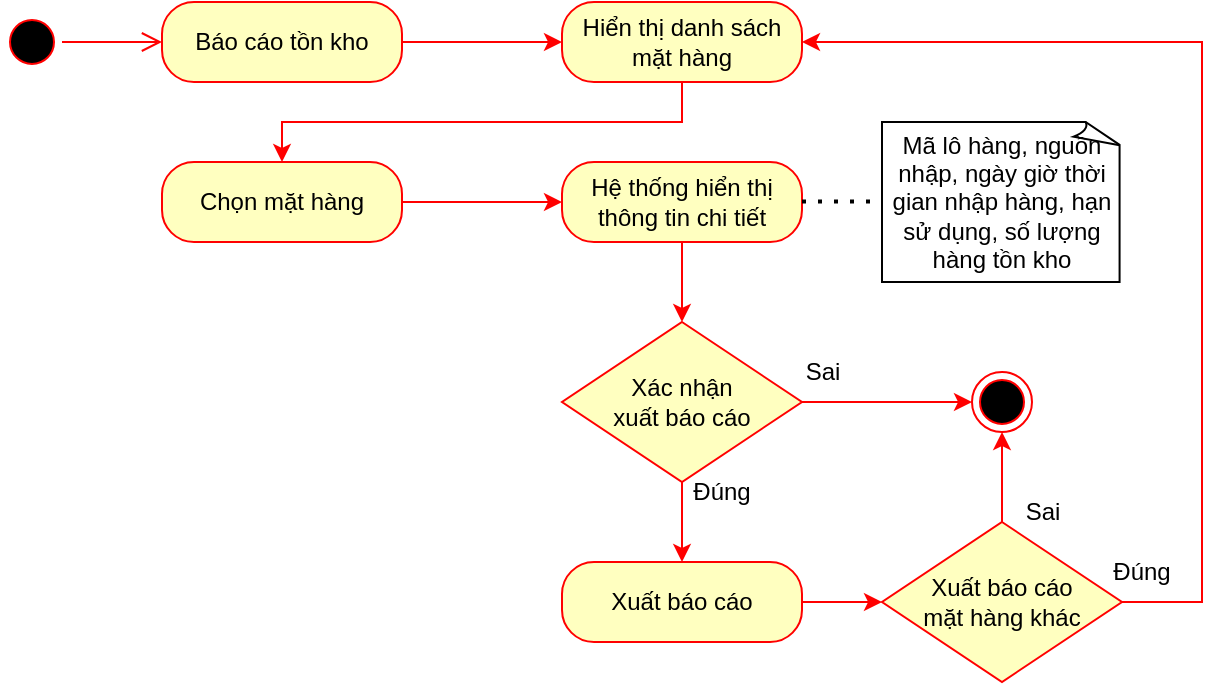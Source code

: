 <mxfile version="26.0.7">
  <diagram name="Page-1" id="pjLopgUQoMTeIaIfxZGK">
    <mxGraphModel dx="849" dy="363" grid="1" gridSize="10" guides="1" tooltips="1" connect="1" arrows="1" fold="1" page="1" pageScale="1" pageWidth="850" pageHeight="1100" math="0" shadow="0">
      <root>
        <mxCell id="0" />
        <mxCell id="1" parent="0" />
        <mxCell id="1CP6ehA5ngC1CQktgnU9-1" value="" style="ellipse;html=1;shape=startState;fillColor=#000000;strokeColor=#FF0000;" vertex="1" parent="1">
          <mxGeometry x="40" y="45" width="30" height="30" as="geometry" />
        </mxCell>
        <mxCell id="1CP6ehA5ngC1CQktgnU9-2" value="" style="edgeStyle=orthogonalEdgeStyle;html=1;verticalAlign=bottom;endArrow=open;endSize=8;strokeColor=#FF0000;rounded=0;entryX=0;entryY=0.5;entryDx=0;entryDy=0;" edge="1" source="1CP6ehA5ngC1CQktgnU9-1" parent="1" target="1CP6ehA5ngC1CQktgnU9-3">
          <mxGeometry relative="1" as="geometry">
            <mxPoint x="120" y="65" as="targetPoint" />
          </mxGeometry>
        </mxCell>
        <mxCell id="1CP6ehA5ngC1CQktgnU9-41" value="" style="edgeStyle=orthogonalEdgeStyle;rounded=0;orthogonalLoop=1;jettySize=auto;html=1;strokeColor=#FF0000;" edge="1" parent="1" source="1CP6ehA5ngC1CQktgnU9-3" target="1CP6ehA5ngC1CQktgnU9-4">
          <mxGeometry relative="1" as="geometry" />
        </mxCell>
        <mxCell id="1CP6ehA5ngC1CQktgnU9-3" value="Báo cáo tồn kho" style="rounded=1;whiteSpace=wrap;html=1;arcSize=40;fontColor=#000000;fillColor=#ffffc0;strokeColor=#FF0000;" vertex="1" parent="1">
          <mxGeometry x="120" y="40" width="120" height="40" as="geometry" />
        </mxCell>
        <mxCell id="1CP6ehA5ngC1CQktgnU9-19" style="edgeStyle=orthogonalEdgeStyle;rounded=0;orthogonalLoop=1;jettySize=auto;html=1;entryX=0.5;entryY=0;entryDx=0;entryDy=0;strokeColor=#FF0000;" edge="1" parent="1" source="1CP6ehA5ngC1CQktgnU9-4" target="1CP6ehA5ngC1CQktgnU9-5">
          <mxGeometry relative="1" as="geometry">
            <Array as="points">
              <mxPoint x="380" y="100" />
              <mxPoint x="180" y="100" />
            </Array>
          </mxGeometry>
        </mxCell>
        <mxCell id="1CP6ehA5ngC1CQktgnU9-4" value="Hiển thị danh sách mặt hàng" style="rounded=1;whiteSpace=wrap;html=1;arcSize=40;fontColor=#000000;fillColor=#ffffc0;strokeColor=#FF0000;" vertex="1" parent="1">
          <mxGeometry x="320" y="40" width="120" height="40" as="geometry" />
        </mxCell>
        <mxCell id="1CP6ehA5ngC1CQktgnU9-10" value="" style="edgeStyle=orthogonalEdgeStyle;rounded=0;orthogonalLoop=1;jettySize=auto;html=1;strokeColor=#FF0000;" edge="1" parent="1" source="1CP6ehA5ngC1CQktgnU9-5" target="1CP6ehA5ngC1CQktgnU9-6">
          <mxGeometry relative="1" as="geometry" />
        </mxCell>
        <mxCell id="1CP6ehA5ngC1CQktgnU9-5" value="Chọn mặt hàng" style="rounded=1;whiteSpace=wrap;html=1;arcSize=40;fontColor=#000000;fillColor=#ffffc0;strokeColor=#FF0000;" vertex="1" parent="1">
          <mxGeometry x="120" y="120" width="120" height="40" as="geometry" />
        </mxCell>
        <mxCell id="1CP6ehA5ngC1CQktgnU9-21" style="edgeStyle=orthogonalEdgeStyle;rounded=0;orthogonalLoop=1;jettySize=auto;html=1;entryX=0.5;entryY=0;entryDx=0;entryDy=0;strokeColor=#FF0000;" edge="1" parent="1" source="1CP6ehA5ngC1CQktgnU9-6" target="1CP6ehA5ngC1CQktgnU9-20">
          <mxGeometry relative="1" as="geometry">
            <Array as="points">
              <mxPoint x="380" y="190" />
              <mxPoint x="380" y="190" />
            </Array>
          </mxGeometry>
        </mxCell>
        <mxCell id="1CP6ehA5ngC1CQktgnU9-6" value="Hệ thống hiển thị thông tin chi tiết" style="rounded=1;whiteSpace=wrap;html=1;arcSize=40;fontColor=#000000;fillColor=#ffffc0;strokeColor=#FF0000;" vertex="1" parent="1">
          <mxGeometry x="320" y="120" width="120" height="40" as="geometry" />
        </mxCell>
        <mxCell id="1CP6ehA5ngC1CQktgnU9-7" value="Mã lô hàng, nguồn nhập, ngày giờ thời gian nhập hàng, hạn sử dụng, số lượng hàng tồn kho" style="whiteSpace=wrap;html=1;shape=mxgraph.basic.document;align=center;strokeColor=#000000;" vertex="1" parent="1">
          <mxGeometry x="480" y="100" width="120" height="80" as="geometry" />
        </mxCell>
        <mxCell id="1CP6ehA5ngC1CQktgnU9-11" value="" style="endArrow=none;dashed=1;html=1;dashPattern=1 3;strokeWidth=2;rounded=0;strokeColor=#000000;" edge="1" parent="1">
          <mxGeometry width="50" height="50" relative="1" as="geometry">
            <mxPoint x="440" y="139.76" as="sourcePoint" />
            <mxPoint x="480" y="139.76" as="targetPoint" />
            <Array as="points">
              <mxPoint x="460" y="139.76" />
            </Array>
          </mxGeometry>
        </mxCell>
        <mxCell id="1CP6ehA5ngC1CQktgnU9-44" value="" style="edgeStyle=orthogonalEdgeStyle;rounded=0;orthogonalLoop=1;jettySize=auto;html=1;strokeColor=#FF0000;" edge="1" parent="1" source="1CP6ehA5ngC1CQktgnU9-20" target="1CP6ehA5ngC1CQktgnU9-42">
          <mxGeometry relative="1" as="geometry" />
        </mxCell>
        <mxCell id="1CP6ehA5ngC1CQktgnU9-48" value="" style="edgeStyle=orthogonalEdgeStyle;rounded=0;orthogonalLoop=1;jettySize=auto;html=1;strokeColor=#FF0000;" edge="1" parent="1" source="1CP6ehA5ngC1CQktgnU9-20" target="1CP6ehA5ngC1CQktgnU9-47">
          <mxGeometry relative="1" as="geometry" />
        </mxCell>
        <mxCell id="1CP6ehA5ngC1CQktgnU9-20" value="Xác nhận&lt;br&gt;xuất báo cáo" style="rhombus;whiteSpace=wrap;html=1;fontColor=#000000;fillColor=#ffffc0;strokeColor=#FF0000;" vertex="1" parent="1">
          <mxGeometry x="320" y="200" width="120" height="80" as="geometry" />
        </mxCell>
        <mxCell id="1CP6ehA5ngC1CQktgnU9-45" value="" style="edgeStyle=orthogonalEdgeStyle;rounded=0;orthogonalLoop=1;jettySize=auto;html=1;strokeColor=#FF0000;" edge="1" parent="1" source="1CP6ehA5ngC1CQktgnU9-42" target="1CP6ehA5ngC1CQktgnU9-43">
          <mxGeometry relative="1" as="geometry" />
        </mxCell>
        <mxCell id="1CP6ehA5ngC1CQktgnU9-42" value="Xuất báo cáo" style="rounded=1;whiteSpace=wrap;html=1;arcSize=40;fontColor=#000000;fillColor=#ffffc0;strokeColor=#FF0000;" vertex="1" parent="1">
          <mxGeometry x="320" y="320" width="120" height="40" as="geometry" />
        </mxCell>
        <mxCell id="1CP6ehA5ngC1CQktgnU9-46" style="edgeStyle=orthogonalEdgeStyle;rounded=0;orthogonalLoop=1;jettySize=auto;html=1;entryX=1;entryY=0.5;entryDx=0;entryDy=0;strokeColor=#FF0000;" edge="1" parent="1" source="1CP6ehA5ngC1CQktgnU9-43" target="1CP6ehA5ngC1CQktgnU9-4">
          <mxGeometry relative="1" as="geometry">
            <Array as="points">
              <mxPoint x="640" y="340" />
              <mxPoint x="640" y="60" />
            </Array>
          </mxGeometry>
        </mxCell>
        <mxCell id="1CP6ehA5ngC1CQktgnU9-49" value="" style="edgeStyle=orthogonalEdgeStyle;rounded=0;orthogonalLoop=1;jettySize=auto;html=1;strokeColor=#FF0000;" edge="1" parent="1" source="1CP6ehA5ngC1CQktgnU9-43" target="1CP6ehA5ngC1CQktgnU9-47">
          <mxGeometry relative="1" as="geometry" />
        </mxCell>
        <mxCell id="1CP6ehA5ngC1CQktgnU9-43" value="Xuất báo cáo&lt;br&gt;mặt hàng khác" style="rhombus;whiteSpace=wrap;html=1;fontColor=#000000;fillColor=#ffffc0;strokeColor=#FF0000;" vertex="1" parent="1">
          <mxGeometry x="480" y="300" width="120" height="80" as="geometry" />
        </mxCell>
        <mxCell id="1CP6ehA5ngC1CQktgnU9-47" value="" style="ellipse;html=1;shape=endState;fillColor=#000000;strokeColor=#FF0000;" vertex="1" parent="1">
          <mxGeometry x="525" y="225" width="30" height="30" as="geometry" />
        </mxCell>
        <mxCell id="1CP6ehA5ngC1CQktgnU9-54" value="Đúng" style="text;html=1;align=center;verticalAlign=middle;whiteSpace=wrap;rounded=0;fontFamily=Helvetica;fontSize=12;fontColor=#000000;" vertex="1" parent="1">
          <mxGeometry x="370" y="270" width="60" height="30" as="geometry" />
        </mxCell>
        <mxCell id="1CP6ehA5ngC1CQktgnU9-55" value="Đúng" style="text;html=1;align=center;verticalAlign=middle;whiteSpace=wrap;rounded=0;fontFamily=Helvetica;fontSize=12;fontColor=#000000;" vertex="1" parent="1">
          <mxGeometry x="580" y="310" width="60" height="30" as="geometry" />
        </mxCell>
        <mxCell id="1CP6ehA5ngC1CQktgnU9-56" value="Sai" style="text;html=1;align=center;verticalAlign=middle;resizable=0;points=[];autosize=1;strokeColor=none;fillColor=none;" vertex="1" parent="1">
          <mxGeometry x="430" y="210" width="40" height="30" as="geometry" />
        </mxCell>
        <mxCell id="1CP6ehA5ngC1CQktgnU9-57" value="Sai" style="text;html=1;align=center;verticalAlign=middle;resizable=0;points=[];autosize=1;strokeColor=none;fillColor=none;" vertex="1" parent="1">
          <mxGeometry x="540" y="280" width="40" height="30" as="geometry" />
        </mxCell>
      </root>
    </mxGraphModel>
  </diagram>
</mxfile>
